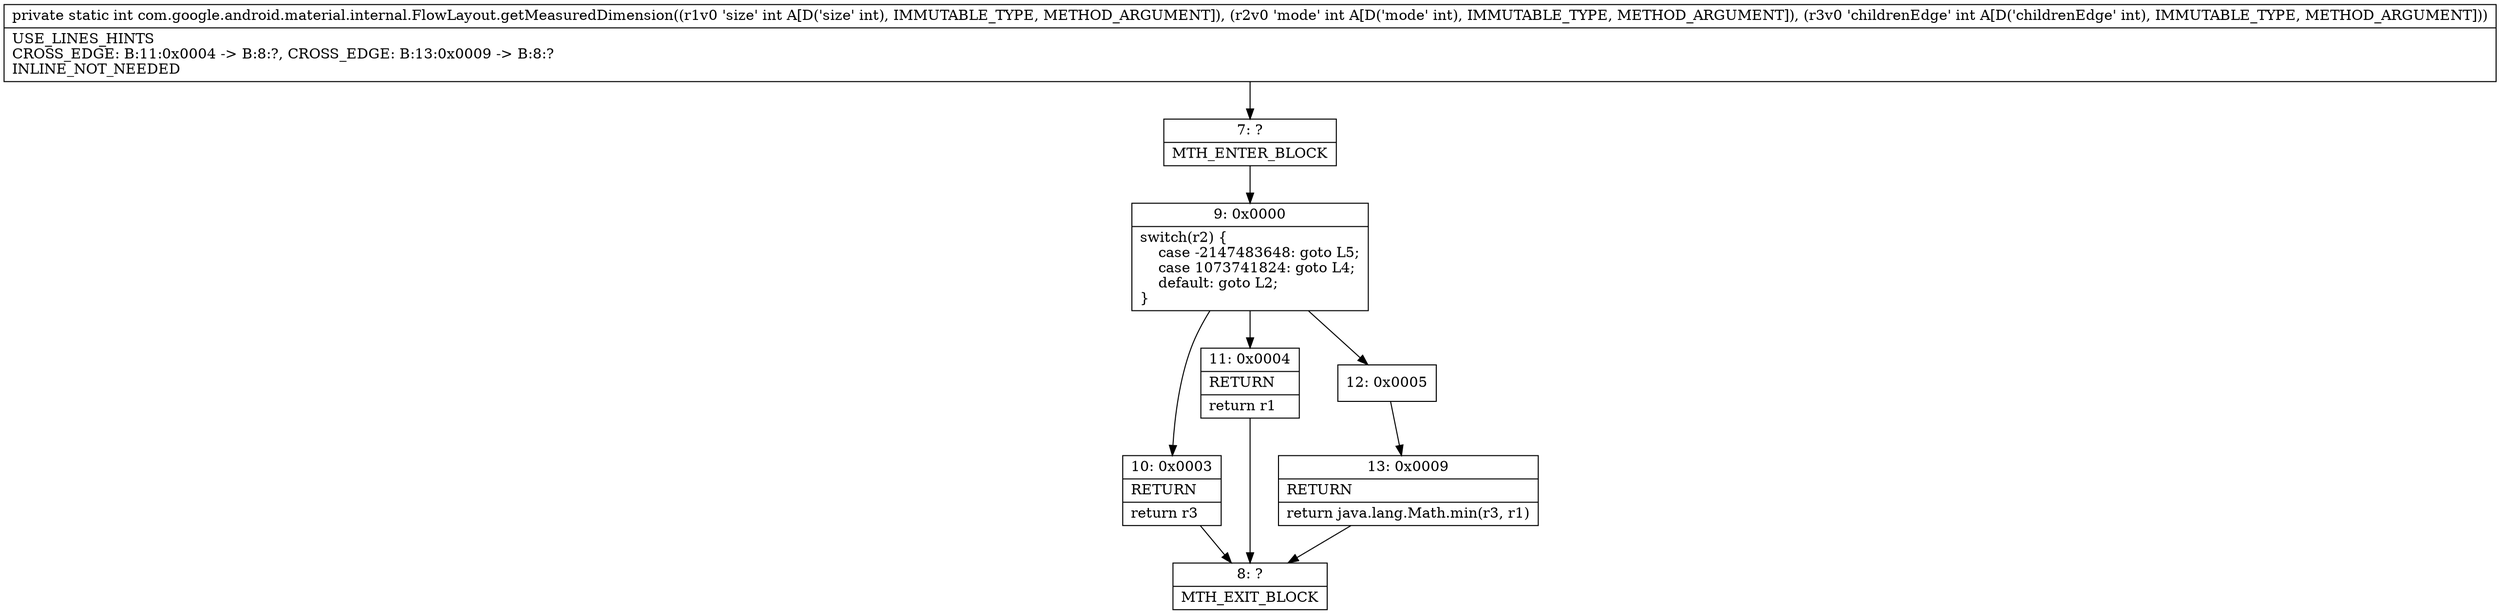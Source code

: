 digraph "CFG forcom.google.android.material.internal.FlowLayout.getMeasuredDimension(III)I" {
Node_7 [shape=record,label="{7\:\ ?|MTH_ENTER_BLOCK\l}"];
Node_9 [shape=record,label="{9\:\ 0x0000|switch(r2) \{\l    case \-2147483648: goto L5;\l    case 1073741824: goto L4;\l    default: goto L2;\l\}\l}"];
Node_10 [shape=record,label="{10\:\ 0x0003|RETURN\l|return r3\l}"];
Node_8 [shape=record,label="{8\:\ ?|MTH_EXIT_BLOCK\l}"];
Node_11 [shape=record,label="{11\:\ 0x0004|RETURN\l|return r1\l}"];
Node_12 [shape=record,label="{12\:\ 0x0005}"];
Node_13 [shape=record,label="{13\:\ 0x0009|RETURN\l|return java.lang.Math.min(r3, r1)\l}"];
MethodNode[shape=record,label="{private static int com.google.android.material.internal.FlowLayout.getMeasuredDimension((r1v0 'size' int A[D('size' int), IMMUTABLE_TYPE, METHOD_ARGUMENT]), (r2v0 'mode' int A[D('mode' int), IMMUTABLE_TYPE, METHOD_ARGUMENT]), (r3v0 'childrenEdge' int A[D('childrenEdge' int), IMMUTABLE_TYPE, METHOD_ARGUMENT]))  | USE_LINES_HINTS\lCROSS_EDGE: B:11:0x0004 \-\> B:8:?, CROSS_EDGE: B:13:0x0009 \-\> B:8:?\lINLINE_NOT_NEEDED\l}"];
MethodNode -> Node_7;Node_7 -> Node_9;
Node_9 -> Node_10;
Node_9 -> Node_11;
Node_9 -> Node_12;
Node_10 -> Node_8;
Node_11 -> Node_8;
Node_12 -> Node_13;
Node_13 -> Node_8;
}

